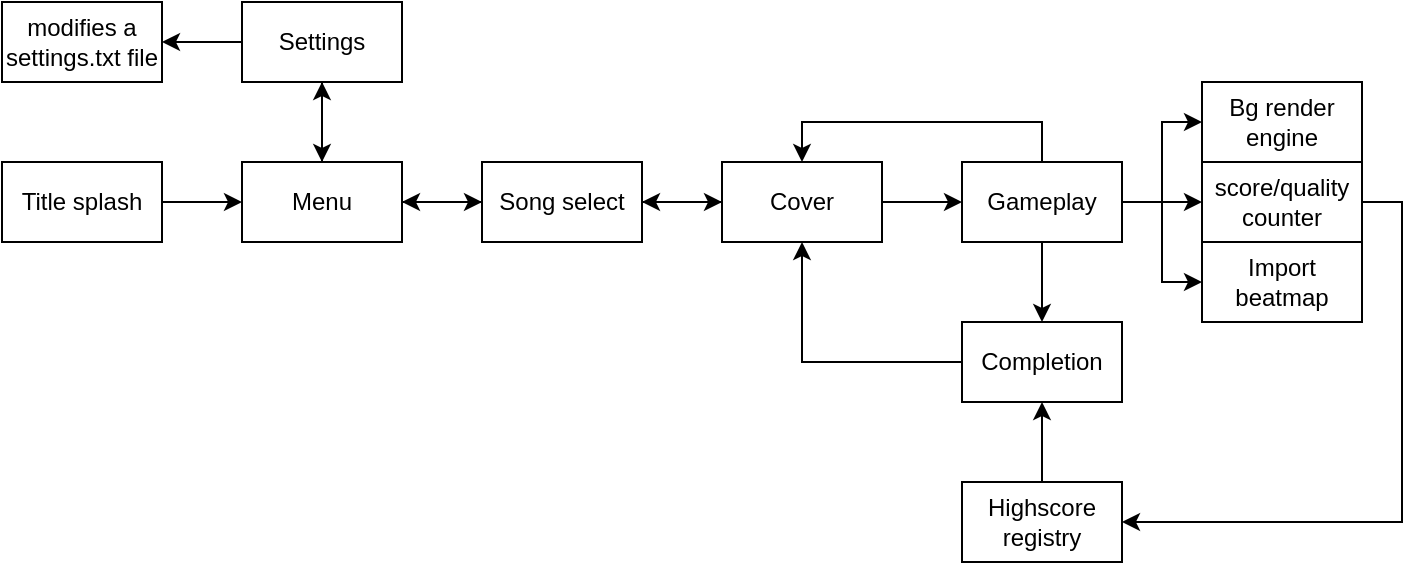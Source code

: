 <mxfile version="26.2.8">
  <diagram name="Page-1" id="tB99gT7B5s93wwGSlWTz">
    <mxGraphModel dx="985" dy="503" grid="1" gridSize="10" guides="1" tooltips="1" connect="1" arrows="1" fold="1" page="1" pageScale="1" pageWidth="850" pageHeight="1100" math="0" shadow="0">
      <root>
        <mxCell id="0" />
        <mxCell id="1" parent="0" />
        <mxCell id="ph-fqe63J3847FzKXtb2-4" value="" style="edgeStyle=orthogonalEdgeStyle;rounded=0;orthogonalLoop=1;jettySize=auto;html=1;" edge="1" parent="1" source="ph-fqe63J3847FzKXtb2-1" target="ph-fqe63J3847FzKXtb2-2">
          <mxGeometry relative="1" as="geometry" />
        </mxCell>
        <mxCell id="ph-fqe63J3847FzKXtb2-1" value="&lt;div&gt;Title splash&lt;/div&gt;" style="rounded=0;whiteSpace=wrap;html=1;" vertex="1" parent="1">
          <mxGeometry x="160" y="160" width="80" height="40" as="geometry" />
        </mxCell>
        <mxCell id="ph-fqe63J3847FzKXtb2-7" value="" style="edgeStyle=orthogonalEdgeStyle;rounded=0;orthogonalLoop=1;jettySize=auto;html=1;" edge="1" parent="1" source="ph-fqe63J3847FzKXtb2-2" target="ph-fqe63J3847FzKXtb2-5">
          <mxGeometry relative="1" as="geometry" />
        </mxCell>
        <mxCell id="ph-fqe63J3847FzKXtb2-18" value="" style="edgeStyle=orthogonalEdgeStyle;rounded=0;orthogonalLoop=1;jettySize=auto;html=1;" edge="1" parent="1" source="ph-fqe63J3847FzKXtb2-2" target="ph-fqe63J3847FzKXtb2-16">
          <mxGeometry relative="1" as="geometry" />
        </mxCell>
        <mxCell id="ph-fqe63J3847FzKXtb2-2" value="&lt;div&gt;Menu&lt;/div&gt;" style="rounded=0;whiteSpace=wrap;html=1;" vertex="1" parent="1">
          <mxGeometry x="280" y="160" width="80" height="40" as="geometry" />
        </mxCell>
        <mxCell id="ph-fqe63J3847FzKXtb2-6" value="" style="edgeStyle=orthogonalEdgeStyle;rounded=0;orthogonalLoop=1;jettySize=auto;html=1;" edge="1" parent="1" source="ph-fqe63J3847FzKXtb2-5" target="ph-fqe63J3847FzKXtb2-2">
          <mxGeometry relative="1" as="geometry" />
        </mxCell>
        <mxCell id="ph-fqe63J3847FzKXtb2-9" value="" style="edgeStyle=orthogonalEdgeStyle;rounded=0;orthogonalLoop=1;jettySize=auto;html=1;" edge="1" parent="1" source="ph-fqe63J3847FzKXtb2-5" target="ph-fqe63J3847FzKXtb2-8">
          <mxGeometry relative="1" as="geometry" />
        </mxCell>
        <mxCell id="ph-fqe63J3847FzKXtb2-5" value="&lt;div&gt;Settings&lt;/div&gt;" style="rounded=0;whiteSpace=wrap;html=1;" vertex="1" parent="1">
          <mxGeometry x="280" y="80" width="80" height="40" as="geometry" />
        </mxCell>
        <mxCell id="ph-fqe63J3847FzKXtb2-8" value="modifies a settings.txt file" style="rounded=0;whiteSpace=wrap;html=1;" vertex="1" parent="1">
          <mxGeometry x="160" y="80" width="80" height="40" as="geometry" />
        </mxCell>
        <mxCell id="ph-fqe63J3847FzKXtb2-13" value="" style="edgeStyle=orthogonalEdgeStyle;rounded=0;orthogonalLoop=1;jettySize=auto;html=1;" edge="1" parent="1" source="ph-fqe63J3847FzKXtb2-10" target="ph-fqe63J3847FzKXtb2-11">
          <mxGeometry relative="1" as="geometry" />
        </mxCell>
        <mxCell id="ph-fqe63J3847FzKXtb2-20" style="edgeStyle=orthogonalEdgeStyle;rounded=0;orthogonalLoop=1;jettySize=auto;html=1;" edge="1" parent="1" source="ph-fqe63J3847FzKXtb2-10">
          <mxGeometry relative="1" as="geometry">
            <mxPoint x="480" y="180" as="targetPoint" />
          </mxGeometry>
        </mxCell>
        <mxCell id="ph-fqe63J3847FzKXtb2-10" value="Cover" style="rounded=0;whiteSpace=wrap;html=1;" vertex="1" parent="1">
          <mxGeometry x="520" y="160" width="80" height="40" as="geometry" />
        </mxCell>
        <mxCell id="ph-fqe63J3847FzKXtb2-12" style="edgeStyle=orthogonalEdgeStyle;rounded=0;orthogonalLoop=1;jettySize=auto;html=1;entryX=0.5;entryY=0;entryDx=0;entryDy=0;exitX=0.5;exitY=0;exitDx=0;exitDy=0;" edge="1" parent="1" source="ph-fqe63J3847FzKXtb2-11" target="ph-fqe63J3847FzKXtb2-10">
          <mxGeometry relative="1" as="geometry" />
        </mxCell>
        <mxCell id="ph-fqe63J3847FzKXtb2-25" style="edgeStyle=orthogonalEdgeStyle;rounded=0;orthogonalLoop=1;jettySize=auto;html=1;entryX=0.5;entryY=0;entryDx=0;entryDy=0;" edge="1" parent="1" source="ph-fqe63J3847FzKXtb2-11" target="ph-fqe63J3847FzKXtb2-24">
          <mxGeometry relative="1" as="geometry" />
        </mxCell>
        <mxCell id="ph-fqe63J3847FzKXtb2-28" style="edgeStyle=orthogonalEdgeStyle;rounded=0;orthogonalLoop=1;jettySize=auto;html=1;exitX=1;exitY=0.5;exitDx=0;exitDy=0;entryX=0;entryY=0.5;entryDx=0;entryDy=0;" edge="1" parent="1" source="ph-fqe63J3847FzKXtb2-11" target="ph-fqe63J3847FzKXtb2-22">
          <mxGeometry relative="1" as="geometry" />
        </mxCell>
        <mxCell id="ph-fqe63J3847FzKXtb2-29" style="edgeStyle=orthogonalEdgeStyle;rounded=0;orthogonalLoop=1;jettySize=auto;html=1;entryX=0;entryY=0.5;entryDx=0;entryDy=0;" edge="1" parent="1" source="ph-fqe63J3847FzKXtb2-11" target="ph-fqe63J3847FzKXtb2-23">
          <mxGeometry relative="1" as="geometry" />
        </mxCell>
        <mxCell id="ph-fqe63J3847FzKXtb2-31" style="edgeStyle=orthogonalEdgeStyle;rounded=0;orthogonalLoop=1;jettySize=auto;html=1;entryX=0;entryY=0.5;entryDx=0;entryDy=0;" edge="1" parent="1" source="ph-fqe63J3847FzKXtb2-11" target="ph-fqe63J3847FzKXtb2-30">
          <mxGeometry relative="1" as="geometry" />
        </mxCell>
        <mxCell id="ph-fqe63J3847FzKXtb2-11" value="Gameplay" style="rounded=0;whiteSpace=wrap;html=1;" vertex="1" parent="1">
          <mxGeometry x="640" y="160" width="80" height="40" as="geometry" />
        </mxCell>
        <mxCell id="ph-fqe63J3847FzKXtb2-17" value="" style="edgeStyle=orthogonalEdgeStyle;rounded=0;orthogonalLoop=1;jettySize=auto;html=1;" edge="1" parent="1" source="ph-fqe63J3847FzKXtb2-16" target="ph-fqe63J3847FzKXtb2-10">
          <mxGeometry relative="1" as="geometry" />
        </mxCell>
        <mxCell id="ph-fqe63J3847FzKXtb2-19" style="edgeStyle=orthogonalEdgeStyle;rounded=0;orthogonalLoop=1;jettySize=auto;html=1;" edge="1" parent="1" source="ph-fqe63J3847FzKXtb2-16" target="ph-fqe63J3847FzKXtb2-2">
          <mxGeometry relative="1" as="geometry" />
        </mxCell>
        <mxCell id="ph-fqe63J3847FzKXtb2-16" value="Song select" style="rounded=0;whiteSpace=wrap;html=1;" vertex="1" parent="1">
          <mxGeometry x="400" y="160" width="80" height="40" as="geometry" />
        </mxCell>
        <mxCell id="ph-fqe63J3847FzKXtb2-22" value="Bg render engine" style="rounded=0;whiteSpace=wrap;html=1;" vertex="1" parent="1">
          <mxGeometry x="760" y="120" width="80" height="40" as="geometry" />
        </mxCell>
        <mxCell id="ph-fqe63J3847FzKXtb2-23" value="Import beatmap" style="rounded=0;whiteSpace=wrap;html=1;" vertex="1" parent="1">
          <mxGeometry x="760" y="200" width="80" height="40" as="geometry" />
        </mxCell>
        <mxCell id="ph-fqe63J3847FzKXtb2-26" style="edgeStyle=orthogonalEdgeStyle;rounded=0;orthogonalLoop=1;jettySize=auto;html=1;entryX=0.5;entryY=1;entryDx=0;entryDy=0;" edge="1" parent="1" source="ph-fqe63J3847FzKXtb2-24" target="ph-fqe63J3847FzKXtb2-10">
          <mxGeometry relative="1" as="geometry" />
        </mxCell>
        <mxCell id="ph-fqe63J3847FzKXtb2-24" value="Completion" style="rounded=0;whiteSpace=wrap;html=1;" vertex="1" parent="1">
          <mxGeometry x="640" y="240" width="80" height="40" as="geometry" />
        </mxCell>
        <mxCell id="ph-fqe63J3847FzKXtb2-34" style="edgeStyle=orthogonalEdgeStyle;rounded=0;orthogonalLoop=1;jettySize=auto;html=1;entryX=0.5;entryY=1;entryDx=0;entryDy=0;" edge="1" parent="1" source="ph-fqe63J3847FzKXtb2-27" target="ph-fqe63J3847FzKXtb2-24">
          <mxGeometry relative="1" as="geometry" />
        </mxCell>
        <mxCell id="ph-fqe63J3847FzKXtb2-27" value="&lt;div&gt;Highscore registry&lt;/div&gt;" style="rounded=0;whiteSpace=wrap;html=1;" vertex="1" parent="1">
          <mxGeometry x="640" y="320" width="80" height="40" as="geometry" />
        </mxCell>
        <mxCell id="ph-fqe63J3847FzKXtb2-33" style="edgeStyle=orthogonalEdgeStyle;rounded=0;orthogonalLoop=1;jettySize=auto;html=1;entryX=1;entryY=0.5;entryDx=0;entryDy=0;" edge="1" parent="1" source="ph-fqe63J3847FzKXtb2-30" target="ph-fqe63J3847FzKXtb2-27">
          <mxGeometry relative="1" as="geometry">
            <Array as="points">
              <mxPoint x="860" y="180" />
              <mxPoint x="860" y="340" />
            </Array>
          </mxGeometry>
        </mxCell>
        <mxCell id="ph-fqe63J3847FzKXtb2-30" value="score/quality counter" style="rounded=0;whiteSpace=wrap;html=1;" vertex="1" parent="1">
          <mxGeometry x="760" y="160" width="80" height="40" as="geometry" />
        </mxCell>
      </root>
    </mxGraphModel>
  </diagram>
</mxfile>
